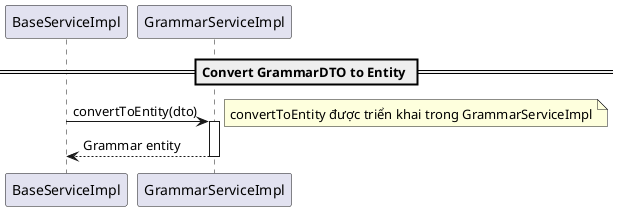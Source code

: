 @startuml ConvertToEntity

participant "BaseServiceImpl" as BSI
participant "GrammarServiceImpl" as GS

== Convert GrammarDTO to Entity ==
BSI -> GS: convertToEntity(dto)
note right: convertToEntity được triển khai trong GrammarServiceImpl
activate GS
GS --> BSI: Grammar entity
deactivate GS

@enduml
